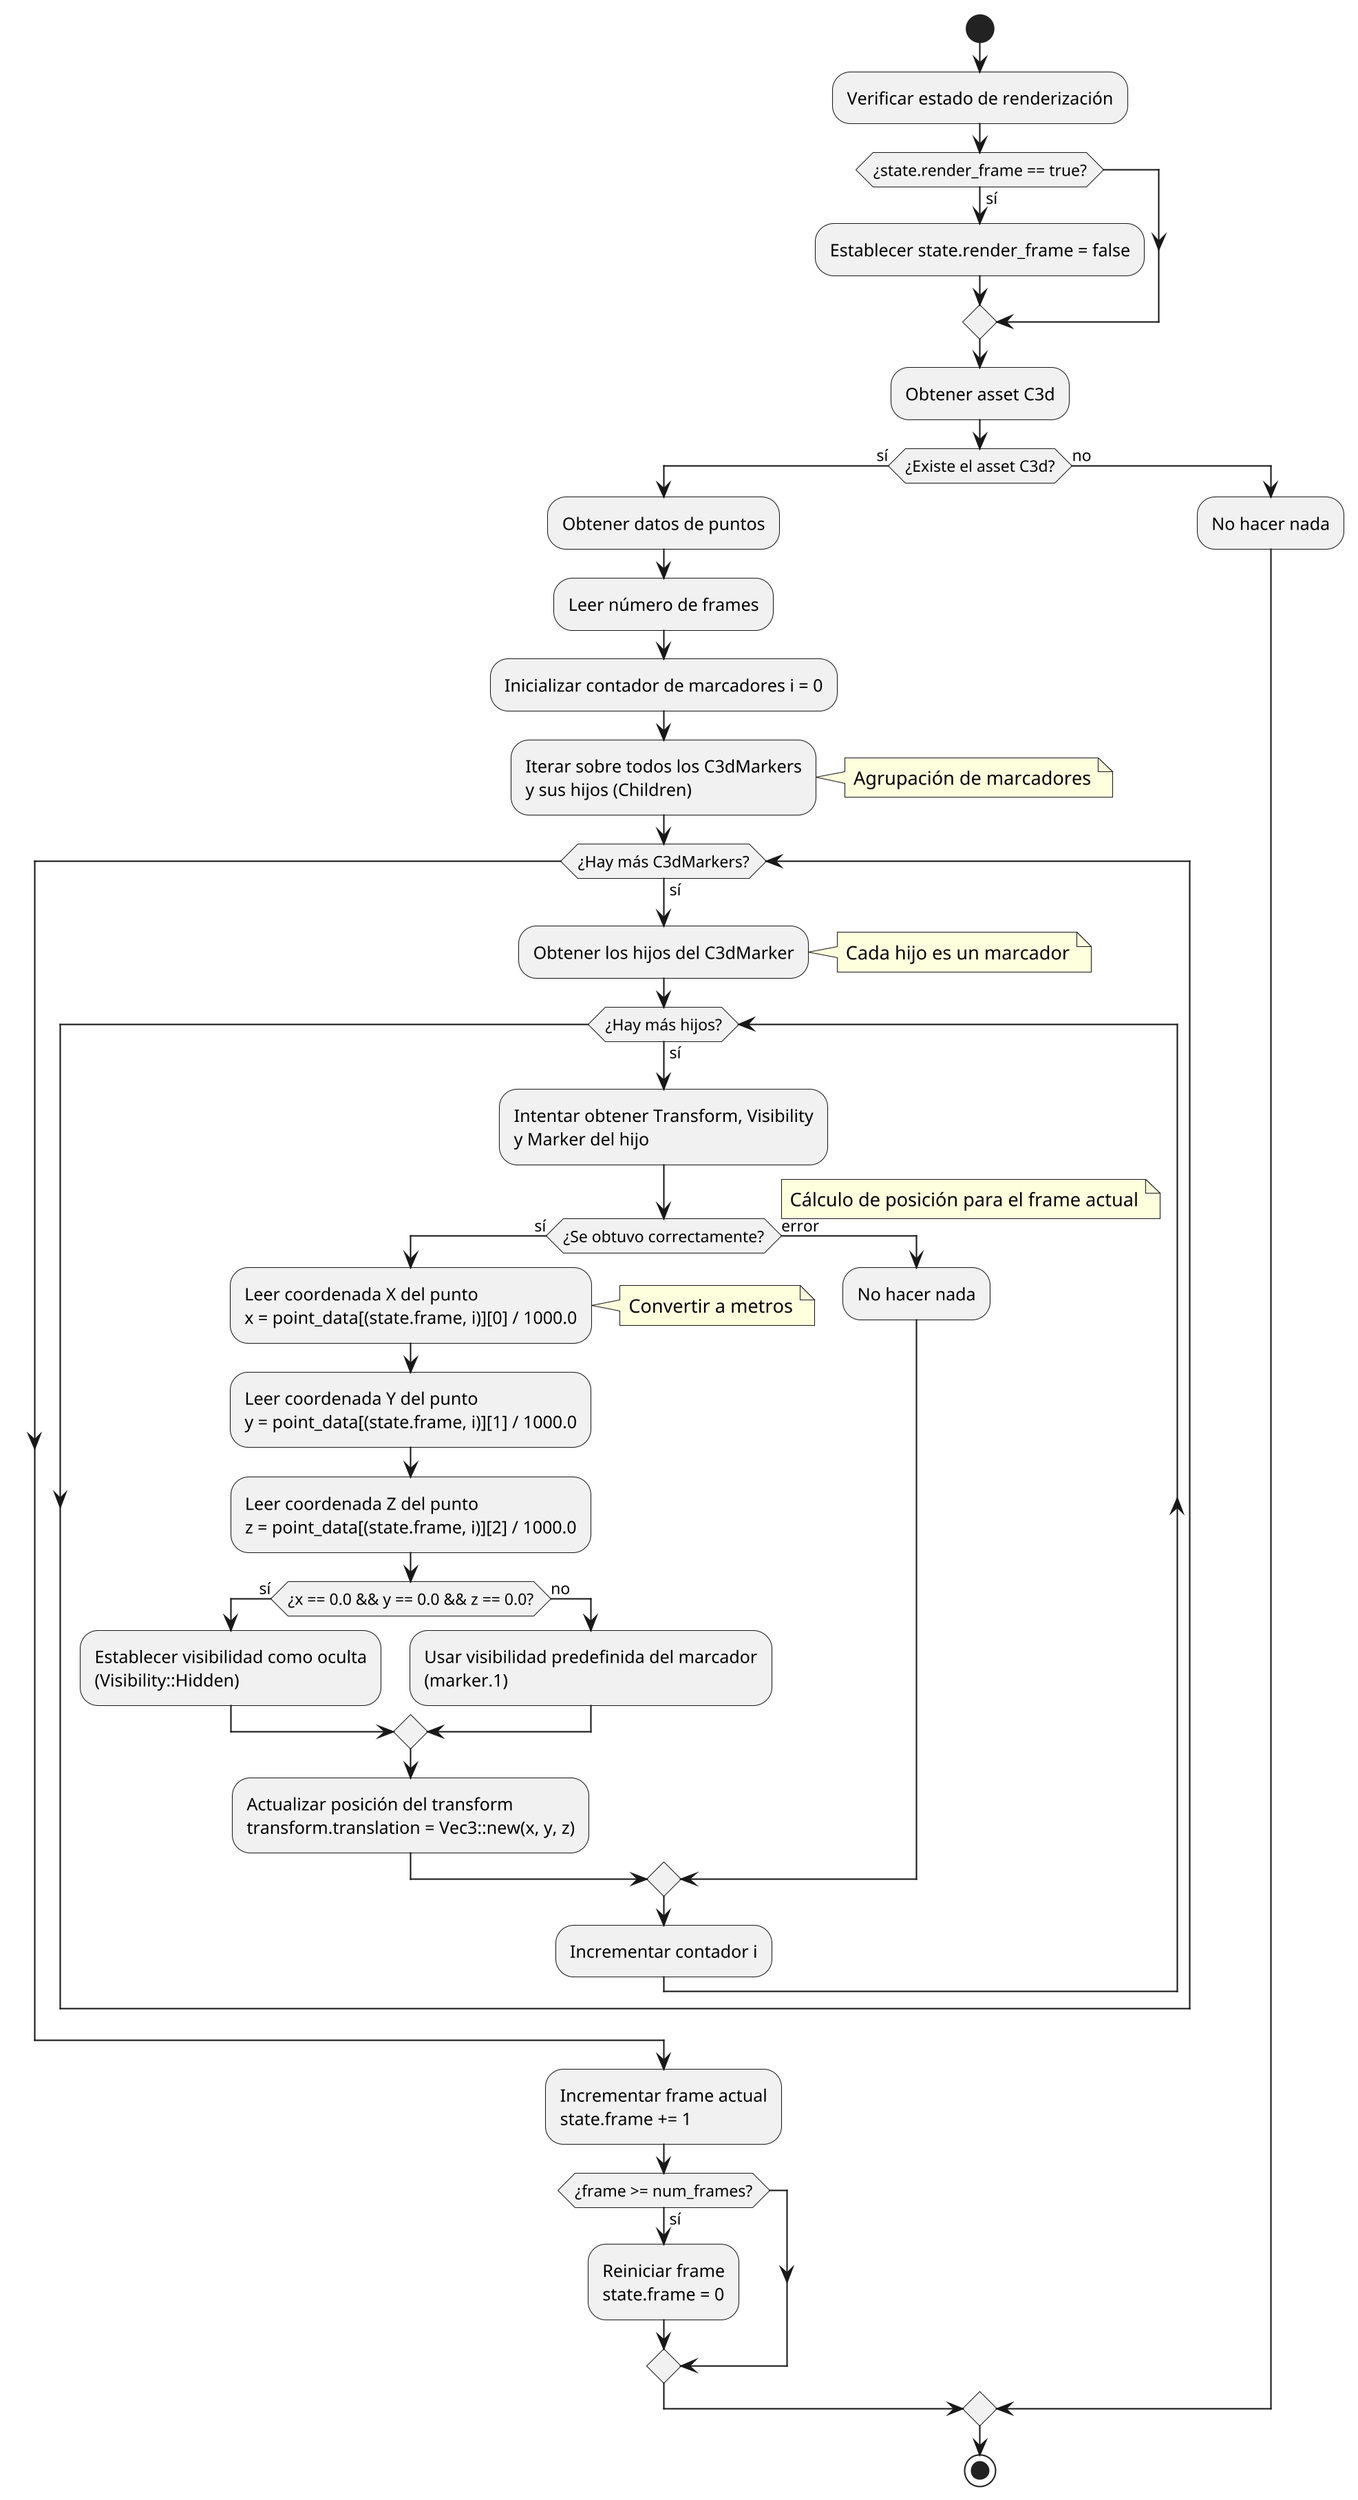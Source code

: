 @startuml marcadores
skinparam Dpi 200

start

:Verificar estado de renderización;
if (¿state.render_frame == true?) then (sí)
  :Establecer state.render_frame = false;
endif

:Obtener asset C3d;

if (¿Existe el asset C3d?) then (sí)
  :Obtener datos de puntos;
  :Leer número de frames;
  :Inicializar contador de marcadores i = 0;
  
  :Iterar sobre todos los C3dMarkers\ny sus hijos (Children);
  note right
    Agrupación de marcadores
  end note
  
  while (¿Hay más C3dMarkers?) is (sí)
    :Obtener los hijos del C3dMarker;
    note right
      Cada hijo es un marcador
    end note

    while (¿Hay más hijos?) is (sí)
      :Intentar obtener Transform, Visibility\ny Marker del hijo;
      
      if (¿Se obtuvo correctamente?) then (sí)
        note right
          Cálculo de posición para el frame actual
        end note
        
        :Leer coordenada X del punto\nx = point_data[(state.frame, i)][0] / 1000.0;
        note right
          Convertir a metros
        end note
        :Leer coordenada Y del punto\ny = point_data[(state.frame, i)][1] / 1000.0;
        :Leer coordenada Z del punto\nz = point_data[(state.frame, i)][2] / 1000.0;
        
        if (¿x == 0.0 && y == 0.0 && z == 0.0?) then (sí)
          :Establecer visibilidad como oculta\n(Visibility::Hidden);
        else (no)
          :Usar visibilidad predefinida del marcador\n(marker.1);
        endif
        
        :Actualizar posición del transform\ntransform.translation = Vec3::new(x, y, z);
      else (error)
        :No hacer nada;
      endif
      
      :Incrementar contador i;
    endwhile
  endwhile
  
  :Incrementar frame actual\nstate.frame += 1;
  
  if (¿frame >= num_frames?) then (sí)
    :Reiniciar frame\nstate.frame = 0;
  endif
else (no)
  :No hacer nada;
endif

stop
@enduml